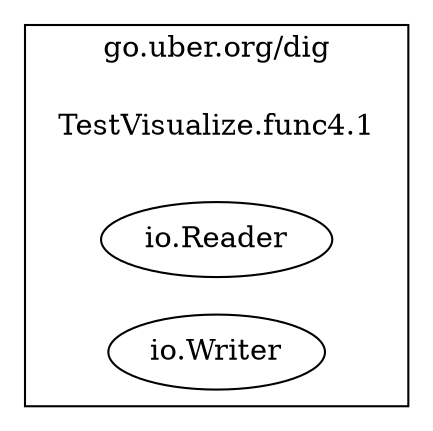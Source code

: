 digraph {
	rankdir=RL;
	graph [compound=true];
	
		subgraph cluster_0 {
			label = "go.uber.org/dig";
			constructor_0 [shape=plaintext label="TestVisualize.func4.1"];
			
			"io.Reader" [label=<io.Reader>];
			"io.Writer" [label=<io.Writer>];
			
		}
		
		
	
}